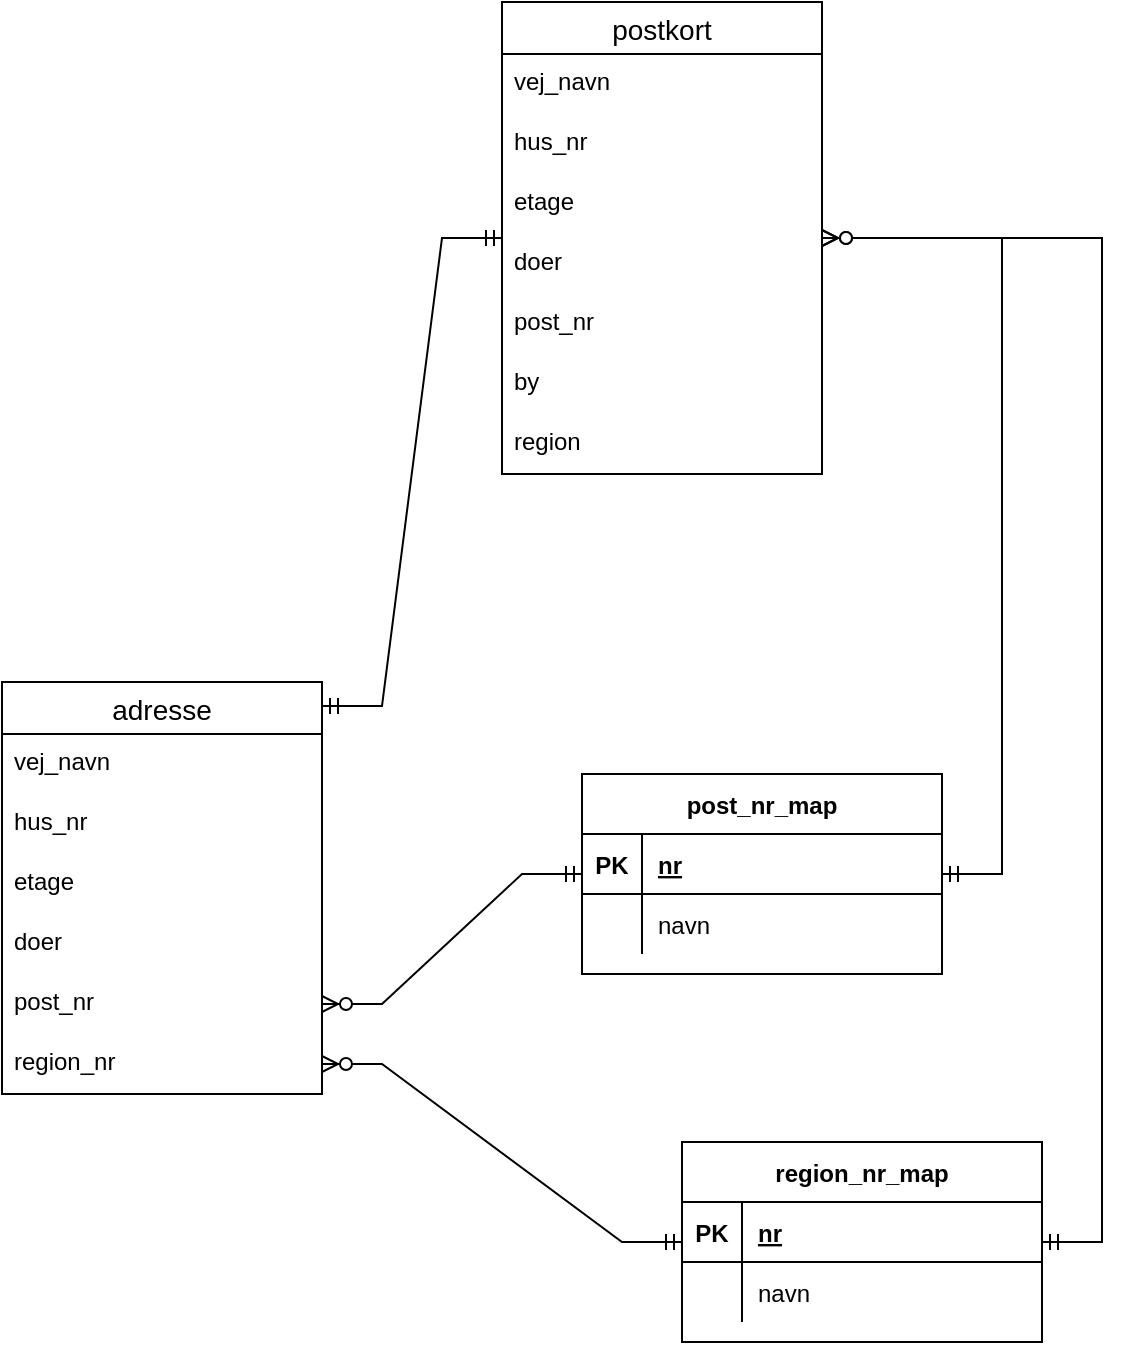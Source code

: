 <mxfile version="18.0.2"><diagram id="qgBt_kyH6H5r4t9xuFqa" name="Page-1"><mxGraphModel dx="1872" dy="1003" grid="1" gridSize="10" guides="1" tooltips="1" connect="1" arrows="1" fold="1" page="1" pageScale="1" pageWidth="850" pageHeight="1100" math="0" shadow="0"><root><mxCell id="0"/><mxCell id="1" parent="0"/><mxCell id="TFIopgg_Jb4CdVdZg_JR-179" value="postkort" style="swimlane;fontStyle=0;childLayout=stackLayout;horizontal=1;startSize=26;horizontalStack=0;resizeParent=1;resizeParentMax=0;resizeLast=0;collapsible=1;marginBottom=0;align=center;fontSize=14;" vertex="1" parent="1"><mxGeometry x="350" y="60" width="160" height="236" as="geometry"/></mxCell><mxCell id="TFIopgg_Jb4CdVdZg_JR-180" value="vej_navn" style="text;strokeColor=none;fillColor=none;spacingLeft=4;spacingRight=4;overflow=hidden;rotatable=0;points=[[0,0.5],[1,0.5]];portConstraint=eastwest;fontSize=12;" vertex="1" parent="TFIopgg_Jb4CdVdZg_JR-179"><mxGeometry y="26" width="160" height="30" as="geometry"/></mxCell><mxCell id="TFIopgg_Jb4CdVdZg_JR-181" value="hus_nr" style="text;strokeColor=none;fillColor=none;spacingLeft=4;spacingRight=4;overflow=hidden;rotatable=0;points=[[0,0.5],[1,0.5]];portConstraint=eastwest;fontSize=12;" vertex="1" parent="TFIopgg_Jb4CdVdZg_JR-179"><mxGeometry y="56" width="160" height="30" as="geometry"/></mxCell><mxCell id="TFIopgg_Jb4CdVdZg_JR-182" value="etage" style="text;strokeColor=none;fillColor=none;spacingLeft=4;spacingRight=4;overflow=hidden;rotatable=0;points=[[0,0.5],[1,0.5]];portConstraint=eastwest;fontSize=12;" vertex="1" parent="TFIopgg_Jb4CdVdZg_JR-179"><mxGeometry y="86" width="160" height="30" as="geometry"/></mxCell><mxCell id="TFIopgg_Jb4CdVdZg_JR-187" value="doer" style="text;strokeColor=none;fillColor=none;spacingLeft=4;spacingRight=4;overflow=hidden;rotatable=0;points=[[0,0.5],[1,0.5]];portConstraint=eastwest;fontSize=12;" vertex="1" parent="TFIopgg_Jb4CdVdZg_JR-179"><mxGeometry y="116" width="160" height="30" as="geometry"/></mxCell><mxCell id="TFIopgg_Jb4CdVdZg_JR-186" value="post_nr" style="text;strokeColor=none;fillColor=none;spacingLeft=4;spacingRight=4;overflow=hidden;rotatable=0;points=[[0,0.5],[1,0.5]];portConstraint=eastwest;fontSize=12;" vertex="1" parent="TFIopgg_Jb4CdVdZg_JR-179"><mxGeometry y="146" width="160" height="30" as="geometry"/></mxCell><mxCell id="TFIopgg_Jb4CdVdZg_JR-185" value="by" style="text;strokeColor=none;fillColor=none;spacingLeft=4;spacingRight=4;overflow=hidden;rotatable=0;points=[[0,0.5],[1,0.5]];portConstraint=eastwest;fontSize=12;" vertex="1" parent="TFIopgg_Jb4CdVdZg_JR-179"><mxGeometry y="176" width="160" height="30" as="geometry"/></mxCell><mxCell id="TFIopgg_Jb4CdVdZg_JR-269" value="region" style="text;strokeColor=none;fillColor=none;spacingLeft=4;spacingRight=4;overflow=hidden;rotatable=0;points=[[0,0.5],[1,0.5]];portConstraint=eastwest;fontSize=12;" vertex="1" parent="TFIopgg_Jb4CdVdZg_JR-179"><mxGeometry y="206" width="160" height="30" as="geometry"/></mxCell><mxCell id="TFIopgg_Jb4CdVdZg_JR-190" value="adresse" style="swimlane;fontStyle=0;childLayout=stackLayout;horizontal=1;startSize=26;horizontalStack=0;resizeParent=1;resizeParentMax=0;resizeLast=0;collapsible=1;marginBottom=0;align=center;fontSize=14;" vertex="1" parent="1"><mxGeometry x="100" y="400" width="160" height="206" as="geometry"/></mxCell><mxCell id="TFIopgg_Jb4CdVdZg_JR-191" value="vej_navn" style="text;strokeColor=none;fillColor=none;spacingLeft=4;spacingRight=4;overflow=hidden;rotatable=0;points=[[0,0.5],[1,0.5]];portConstraint=eastwest;fontSize=12;" vertex="1" parent="TFIopgg_Jb4CdVdZg_JR-190"><mxGeometry y="26" width="160" height="30" as="geometry"/></mxCell><mxCell id="TFIopgg_Jb4CdVdZg_JR-192" value="hus_nr" style="text;strokeColor=none;fillColor=none;spacingLeft=4;spacingRight=4;overflow=hidden;rotatable=0;points=[[0,0.5],[1,0.5]];portConstraint=eastwest;fontSize=12;" vertex="1" parent="TFIopgg_Jb4CdVdZg_JR-190"><mxGeometry y="56" width="160" height="30" as="geometry"/></mxCell><mxCell id="TFIopgg_Jb4CdVdZg_JR-193" value="etage" style="text;strokeColor=none;fillColor=none;spacingLeft=4;spacingRight=4;overflow=hidden;rotatable=0;points=[[0,0.5],[1,0.5]];portConstraint=eastwest;fontSize=12;" vertex="1" parent="TFIopgg_Jb4CdVdZg_JR-190"><mxGeometry y="86" width="160" height="30" as="geometry"/></mxCell><mxCell id="TFIopgg_Jb4CdVdZg_JR-194" value="doer" style="text;strokeColor=none;fillColor=none;spacingLeft=4;spacingRight=4;overflow=hidden;rotatable=0;points=[[0,0.5],[1,0.5]];portConstraint=eastwest;fontSize=12;" vertex="1" parent="TFIopgg_Jb4CdVdZg_JR-190"><mxGeometry y="116" width="160" height="30" as="geometry"/></mxCell><mxCell id="TFIopgg_Jb4CdVdZg_JR-195" value="post_nr" style="text;strokeColor=none;fillColor=none;spacingLeft=4;spacingRight=4;overflow=hidden;rotatable=0;points=[[0,0.5],[1,0.5]];portConstraint=eastwest;fontSize=12;" vertex="1" parent="TFIopgg_Jb4CdVdZg_JR-190"><mxGeometry y="146" width="160" height="30" as="geometry"/></mxCell><mxCell id="TFIopgg_Jb4CdVdZg_JR-197" value="region_nr" style="text;strokeColor=none;fillColor=none;spacingLeft=4;spacingRight=4;overflow=hidden;rotatable=0;points=[[0,0.5],[1,0.5]];portConstraint=eastwest;fontSize=12;" vertex="1" parent="TFIopgg_Jb4CdVdZg_JR-190"><mxGeometry y="176" width="160" height="30" as="geometry"/></mxCell><mxCell id="TFIopgg_Jb4CdVdZg_JR-201" value="" style="edgeStyle=entityRelationEdgeStyle;fontSize=12;html=1;endArrow=ERmandOne;startArrow=ERmandOne;rounded=0;strokeWidth=1;exitX=1;exitY=0.058;exitDx=0;exitDy=0;exitPerimeter=0;" edge="1" parent="1" source="TFIopgg_Jb4CdVdZg_JR-190" target="TFIopgg_Jb4CdVdZg_JR-179"><mxGeometry width="100" height="100" relative="1" as="geometry"><mxPoint x="560" y="580" as="sourcePoint"/><mxPoint x="140" y="346" as="targetPoint"/></mxGeometry></mxCell><mxCell id="TFIopgg_Jb4CdVdZg_JR-227" value="post_nr_map" style="shape=table;startSize=30;container=1;collapsible=1;childLayout=tableLayout;fixedRows=1;rowLines=0;fontStyle=1;align=center;resizeLast=1;" vertex="1" parent="1"><mxGeometry x="390" y="446" width="180" height="100" as="geometry"/></mxCell><mxCell id="TFIopgg_Jb4CdVdZg_JR-228" value="" style="shape=tableRow;horizontal=0;startSize=0;swimlaneHead=0;swimlaneBody=0;fillColor=none;collapsible=0;dropTarget=0;points=[[0,0.5],[1,0.5]];portConstraint=eastwest;top=0;left=0;right=0;bottom=1;" vertex="1" parent="TFIopgg_Jb4CdVdZg_JR-227"><mxGeometry y="30" width="180" height="30" as="geometry"/></mxCell><mxCell id="TFIopgg_Jb4CdVdZg_JR-229" value="PK" style="shape=partialRectangle;connectable=0;fillColor=none;top=0;left=0;bottom=0;right=0;fontStyle=1;overflow=hidden;" vertex="1" parent="TFIopgg_Jb4CdVdZg_JR-228"><mxGeometry width="30" height="30" as="geometry"><mxRectangle width="30" height="30" as="alternateBounds"/></mxGeometry></mxCell><mxCell id="TFIopgg_Jb4CdVdZg_JR-230" value="nr" style="shape=partialRectangle;connectable=0;fillColor=none;top=0;left=0;bottom=0;right=0;align=left;spacingLeft=6;fontStyle=5;overflow=hidden;" vertex="1" parent="TFIopgg_Jb4CdVdZg_JR-228"><mxGeometry x="30" width="150" height="30" as="geometry"><mxRectangle width="150" height="30" as="alternateBounds"/></mxGeometry></mxCell><mxCell id="TFIopgg_Jb4CdVdZg_JR-231" value="" style="shape=tableRow;horizontal=0;startSize=0;swimlaneHead=0;swimlaneBody=0;fillColor=none;collapsible=0;dropTarget=0;points=[[0,0.5],[1,0.5]];portConstraint=eastwest;top=0;left=0;right=0;bottom=0;" vertex="1" parent="TFIopgg_Jb4CdVdZg_JR-227"><mxGeometry y="60" width="180" height="30" as="geometry"/></mxCell><mxCell id="TFIopgg_Jb4CdVdZg_JR-232" value="" style="shape=partialRectangle;connectable=0;fillColor=none;top=0;left=0;bottom=0;right=0;editable=1;overflow=hidden;" vertex="1" parent="TFIopgg_Jb4CdVdZg_JR-231"><mxGeometry width="30" height="30" as="geometry"><mxRectangle width="30" height="30" as="alternateBounds"/></mxGeometry></mxCell><mxCell id="TFIopgg_Jb4CdVdZg_JR-233" value="navn" style="shape=partialRectangle;connectable=0;fillColor=none;top=0;left=0;bottom=0;right=0;align=left;spacingLeft=6;overflow=hidden;" vertex="1" parent="TFIopgg_Jb4CdVdZg_JR-231"><mxGeometry x="30" width="150" height="30" as="geometry"><mxRectangle width="150" height="30" as="alternateBounds"/></mxGeometry></mxCell><mxCell id="TFIopgg_Jb4CdVdZg_JR-240" value="region_nr_map" style="shape=table;startSize=30;container=1;collapsible=1;childLayout=tableLayout;fixedRows=1;rowLines=0;fontStyle=1;align=center;resizeLast=1;" vertex="1" parent="1"><mxGeometry x="440" y="630" width="180" height="100" as="geometry"/></mxCell><mxCell id="TFIopgg_Jb4CdVdZg_JR-241" value="" style="shape=tableRow;horizontal=0;startSize=0;swimlaneHead=0;swimlaneBody=0;fillColor=none;collapsible=0;dropTarget=0;points=[[0,0.5],[1,0.5]];portConstraint=eastwest;top=0;left=0;right=0;bottom=1;" vertex="1" parent="TFIopgg_Jb4CdVdZg_JR-240"><mxGeometry y="30" width="180" height="30" as="geometry"/></mxCell><mxCell id="TFIopgg_Jb4CdVdZg_JR-242" value="PK" style="shape=partialRectangle;connectable=0;fillColor=none;top=0;left=0;bottom=0;right=0;fontStyle=1;overflow=hidden;" vertex="1" parent="TFIopgg_Jb4CdVdZg_JR-241"><mxGeometry width="30" height="30" as="geometry"><mxRectangle width="30" height="30" as="alternateBounds"/></mxGeometry></mxCell><mxCell id="TFIopgg_Jb4CdVdZg_JR-243" value="nr" style="shape=partialRectangle;connectable=0;fillColor=none;top=0;left=0;bottom=0;right=0;align=left;spacingLeft=6;fontStyle=5;overflow=hidden;" vertex="1" parent="TFIopgg_Jb4CdVdZg_JR-241"><mxGeometry x="30" width="150" height="30" as="geometry"><mxRectangle width="150" height="30" as="alternateBounds"/></mxGeometry></mxCell><mxCell id="TFIopgg_Jb4CdVdZg_JR-244" value="" style="shape=tableRow;horizontal=0;startSize=0;swimlaneHead=0;swimlaneBody=0;fillColor=none;collapsible=0;dropTarget=0;points=[[0,0.5],[1,0.5]];portConstraint=eastwest;top=0;left=0;right=0;bottom=0;" vertex="1" parent="TFIopgg_Jb4CdVdZg_JR-240"><mxGeometry y="60" width="180" height="30" as="geometry"/></mxCell><mxCell id="TFIopgg_Jb4CdVdZg_JR-245" value="" style="shape=partialRectangle;connectable=0;fillColor=none;top=0;left=0;bottom=0;right=0;editable=1;overflow=hidden;" vertex="1" parent="TFIopgg_Jb4CdVdZg_JR-244"><mxGeometry width="30" height="30" as="geometry"><mxRectangle width="30" height="30" as="alternateBounds"/></mxGeometry></mxCell><mxCell id="TFIopgg_Jb4CdVdZg_JR-246" value="navn" style="shape=partialRectangle;connectable=0;fillColor=none;top=0;left=0;bottom=0;right=0;align=left;spacingLeft=6;overflow=hidden;" vertex="1" parent="TFIopgg_Jb4CdVdZg_JR-244"><mxGeometry x="30" width="150" height="30" as="geometry"><mxRectangle width="150" height="30" as="alternateBounds"/></mxGeometry></mxCell><mxCell id="TFIopgg_Jb4CdVdZg_JR-267" value="" style="edgeStyle=entityRelationEdgeStyle;fontSize=12;html=1;endArrow=ERzeroToMany;startArrow=ERmandOne;rounded=0;strokeWidth=1;" edge="1" parent="1" source="TFIopgg_Jb4CdVdZg_JR-240" target="TFIopgg_Jb4CdVdZg_JR-197"><mxGeometry width="100" height="100" relative="1" as="geometry"><mxPoint x="560" y="580" as="sourcePoint"/><mxPoint x="660" y="480" as="targetPoint"/></mxGeometry></mxCell><mxCell id="TFIopgg_Jb4CdVdZg_JR-268" value="" style="edgeStyle=entityRelationEdgeStyle;fontSize=12;html=1;endArrow=ERzeroToMany;startArrow=ERmandOne;rounded=0;strokeWidth=1;" edge="1" parent="1" source="TFIopgg_Jb4CdVdZg_JR-227" target="TFIopgg_Jb4CdVdZg_JR-195"><mxGeometry width="100" height="100" relative="1" as="geometry"><mxPoint x="430" y="829" as="sourcePoint"/><mxPoint x="250" y="740" as="targetPoint"/></mxGeometry></mxCell><mxCell id="TFIopgg_Jb4CdVdZg_JR-271" value="" style="edgeStyle=entityRelationEdgeStyle;fontSize=12;html=1;endArrow=ERzeroToMany;startArrow=ERmandOne;rounded=0;strokeWidth=1;" edge="1" parent="1" source="TFIopgg_Jb4CdVdZg_JR-227" target="TFIopgg_Jb4CdVdZg_JR-179"><mxGeometry width="100" height="100" relative="1" as="geometry"><mxPoint x="765" y="180" as="sourcePoint"/><mxPoint x="600" y="201" as="targetPoint"/></mxGeometry></mxCell><mxCell id="TFIopgg_Jb4CdVdZg_JR-272" value="" style="edgeStyle=entityRelationEdgeStyle;fontSize=12;html=1;endArrow=ERzeroToMany;startArrow=ERmandOne;rounded=0;strokeWidth=1;" edge="1" parent="1" source="TFIopgg_Jb4CdVdZg_JR-240" target="TFIopgg_Jb4CdVdZg_JR-179"><mxGeometry width="100" height="100" relative="1" as="geometry"><mxPoint x="615" y="550" as="sourcePoint"/><mxPoint x="520" y="188" as="targetPoint"/></mxGeometry></mxCell></root></mxGraphModel></diagram></mxfile>